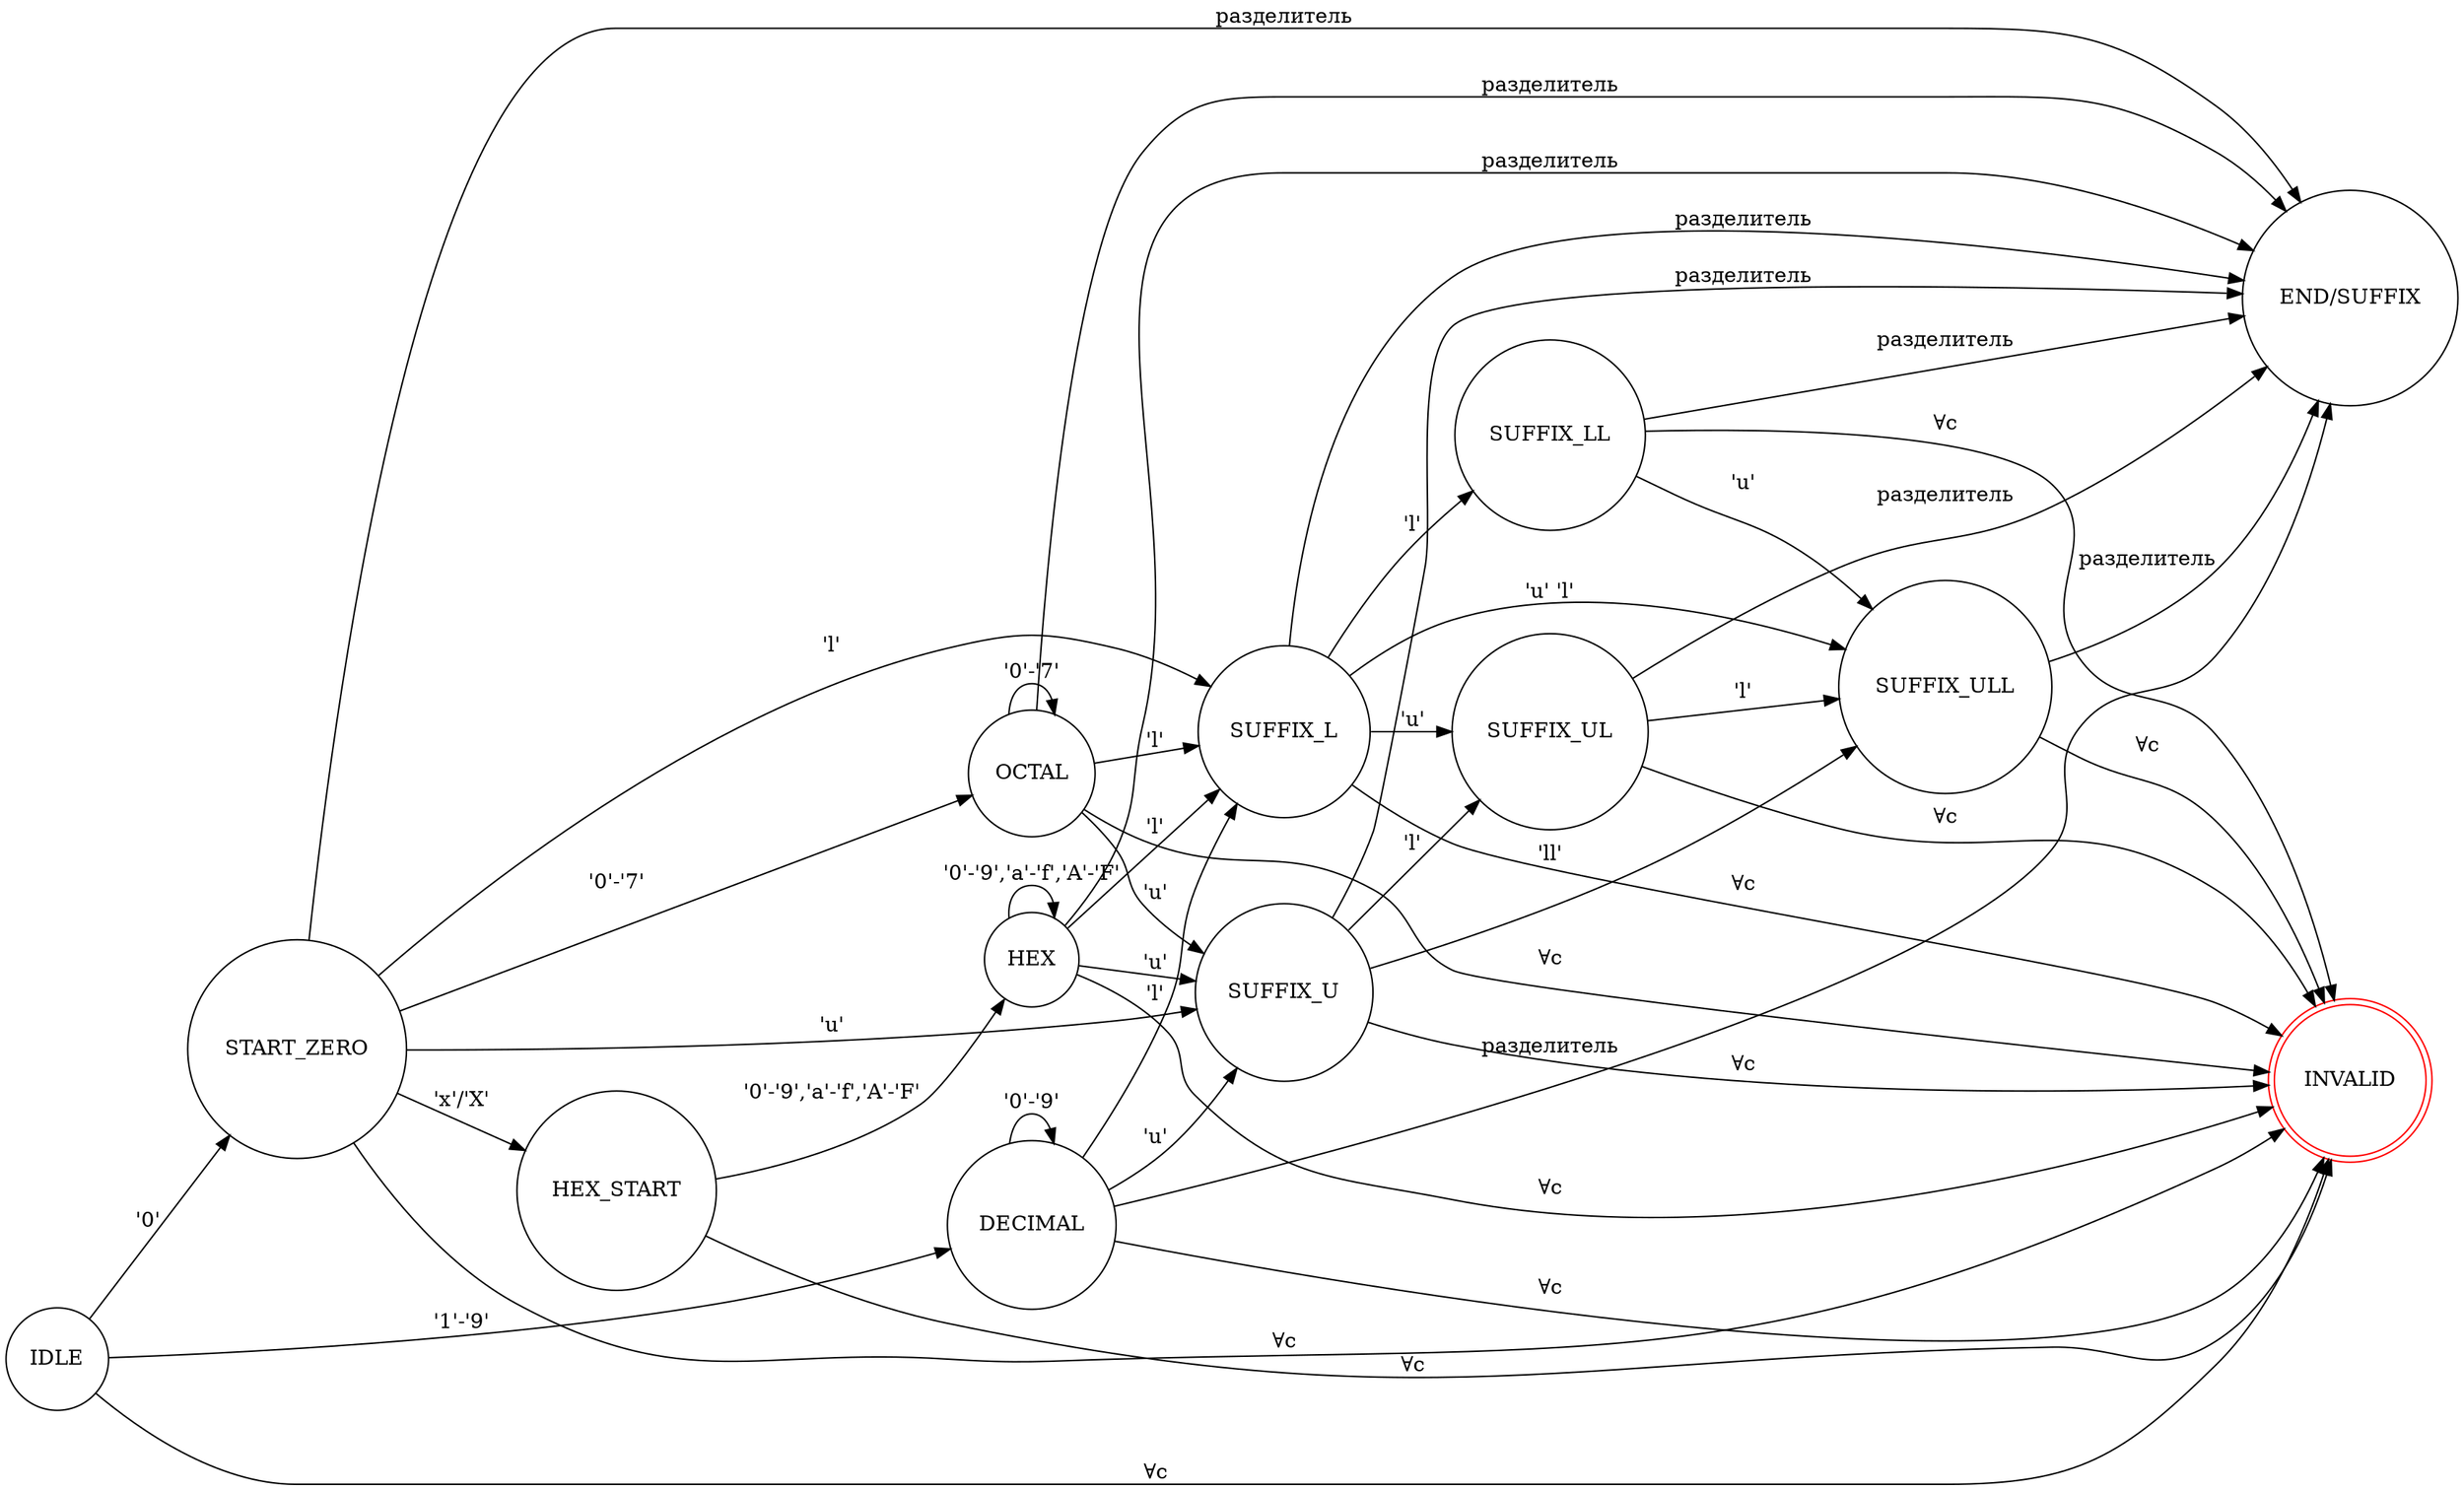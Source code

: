 digraph NumberFA {
    rankdir=LR;
    IDLE [shape=circle, label="IDLE"];
    START_ZERO [shape=circle];
    OCTAL [shape=circle];
    DECIMAL [shape=circle];
    HEX_START [shape=circle];
    HEX [shape=circle];
    NUMBER_END_POTENTIAL_SUFFIX [shape=circle, label="END/SUFFIX"];
    SUFFIX_U [shape=circle];
    SUFFIX_L [shape=circle];
    SUFFIX_LL [shape=circle];
    SUFFIX_UL [shape=circle];
    SUFFIX_ULL [shape=circle];
    INVALID [shape=doublecircle, color=red];

    IDLE -> START_ZERO [label="'0'"];
    IDLE -> DECIMAL [label="'1'-'9'"];
    START_ZERO -> OCTAL [label="'0'-'7'"];
    START_ZERO -> HEX_START [label="'x'/'X'"];
    START_ZERO -> NUMBER_END_POTENTIAL_SUFFIX [label="разделитель"];
    START_ZERO -> SUFFIX_U [label="'u'"];
    START_ZERO -> SUFFIX_L [label="'l'"];
    OCTAL -> OCTAL [label="'0'-'7'"];
    OCTAL -> NUMBER_END_POTENTIAL_SUFFIX [label="разделитель"];
    OCTAL -> SUFFIX_U [label="'u'"];
    OCTAL -> SUFFIX_L [label="'l'"];
    DECIMAL -> DECIMAL [label="'0'-'9'"];
    DECIMAL -> NUMBER_END_POTENTIAL_SUFFIX [label="разделитель"];
    DECIMAL -> SUFFIX_U [label="'u'"];
    DECIMAL -> SUFFIX_L [label="'l'"];
    HEX_START -> HEX [label="'0'-'9','a'-'f','A'-'F'"];
    HEX -> HEX [label="'0'-'9','a'-'f','A'-'F'"];
    HEX -> NUMBER_END_POTENTIAL_SUFFIX [label="разделитель"];
    HEX -> SUFFIX_U [label="'u'"];
    HEX -> SUFFIX_L [label="'l'"];
    SUFFIX_U -> SUFFIX_UL [label="'l'"];
    SUFFIX_U -> SUFFIX_ULL [label="'ll'"];
    SUFFIX_U -> NUMBER_END_POTENTIAL_SUFFIX [label="разделитель"];
    SUFFIX_L -> SUFFIX_LL [label="'l'"];
    SUFFIX_L -> SUFFIX_UL [label="'u'"];
    SUFFIX_L -> SUFFIX_ULL [label="'u' 'l'"];
    SUFFIX_L -> NUMBER_END_POTENTIAL_SUFFIX [label="разделитель"];
    SUFFIX_LL -> SUFFIX_ULL [label="'u'"];
    SUFFIX_LL -> NUMBER_END_POTENTIAL_SUFFIX [label="разделитель"];
    SUFFIX_UL -> SUFFIX_ULL [label="'l'"];
    SUFFIX_UL -> NUMBER_END_POTENTIAL_SUFFIX [label="разделитель"];
    SUFFIX_ULL -> NUMBER_END_POTENTIAL_SUFFIX [label="разделитель"];
    // Ошибочные переходы
    IDLE -> INVALID [label="∀с"];
    START_ZERO -> INVALID [label="∀с"];
    OCTAL -> INVALID [label="∀с"];
    DECIMAL -> INVALID [label="∀с"];
    HEX_START -> INVALID [label="∀с"];
    HEX -> INVALID [label="∀с"];
    SUFFIX_U -> INVALID [label="∀с"];
    SUFFIX_L -> INVALID [label="∀с"];
    SUFFIX_LL -> INVALID [label="∀с"];
    SUFFIX_UL -> INVALID [label="∀с"];
    SUFFIX_ULL -> INVALID [label="∀с"];
}
